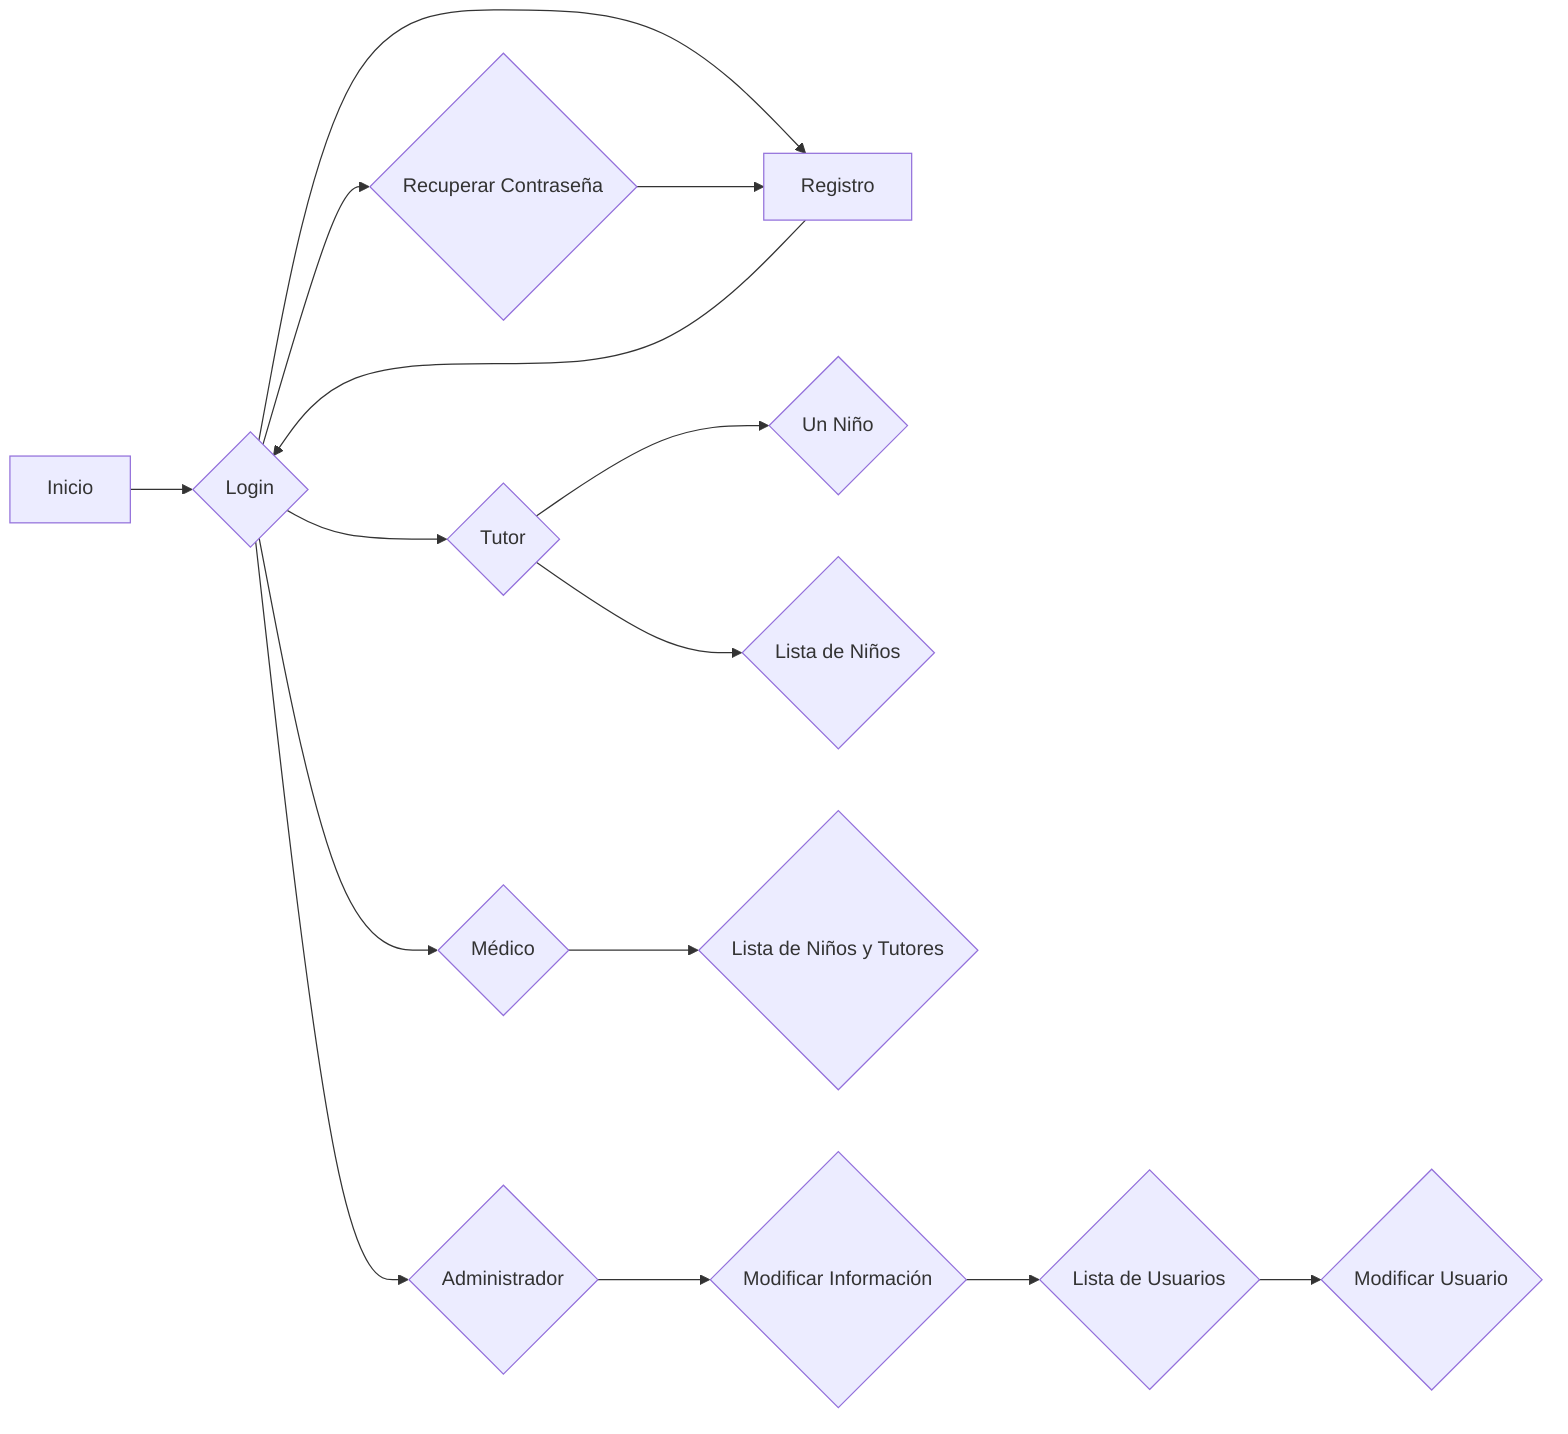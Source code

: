 graph LR
    A[Inicio] --> B{Login}
    B --> C[Registro]
    B --> D{Recuperar Contraseña}
    C --> B
    D --> C
    B --> E{Administrador}
    B --> F{Médico}
    B --> G{Tutor}
    G --> I{Un Niño}
    G --> J{Lista de Niños}
    F --> K{Lista de Niños y Tutores}
    E --> L{Modificar Información}
    L --> M{Lista de Usuarios}
    M --> N{Modificar Usuario}